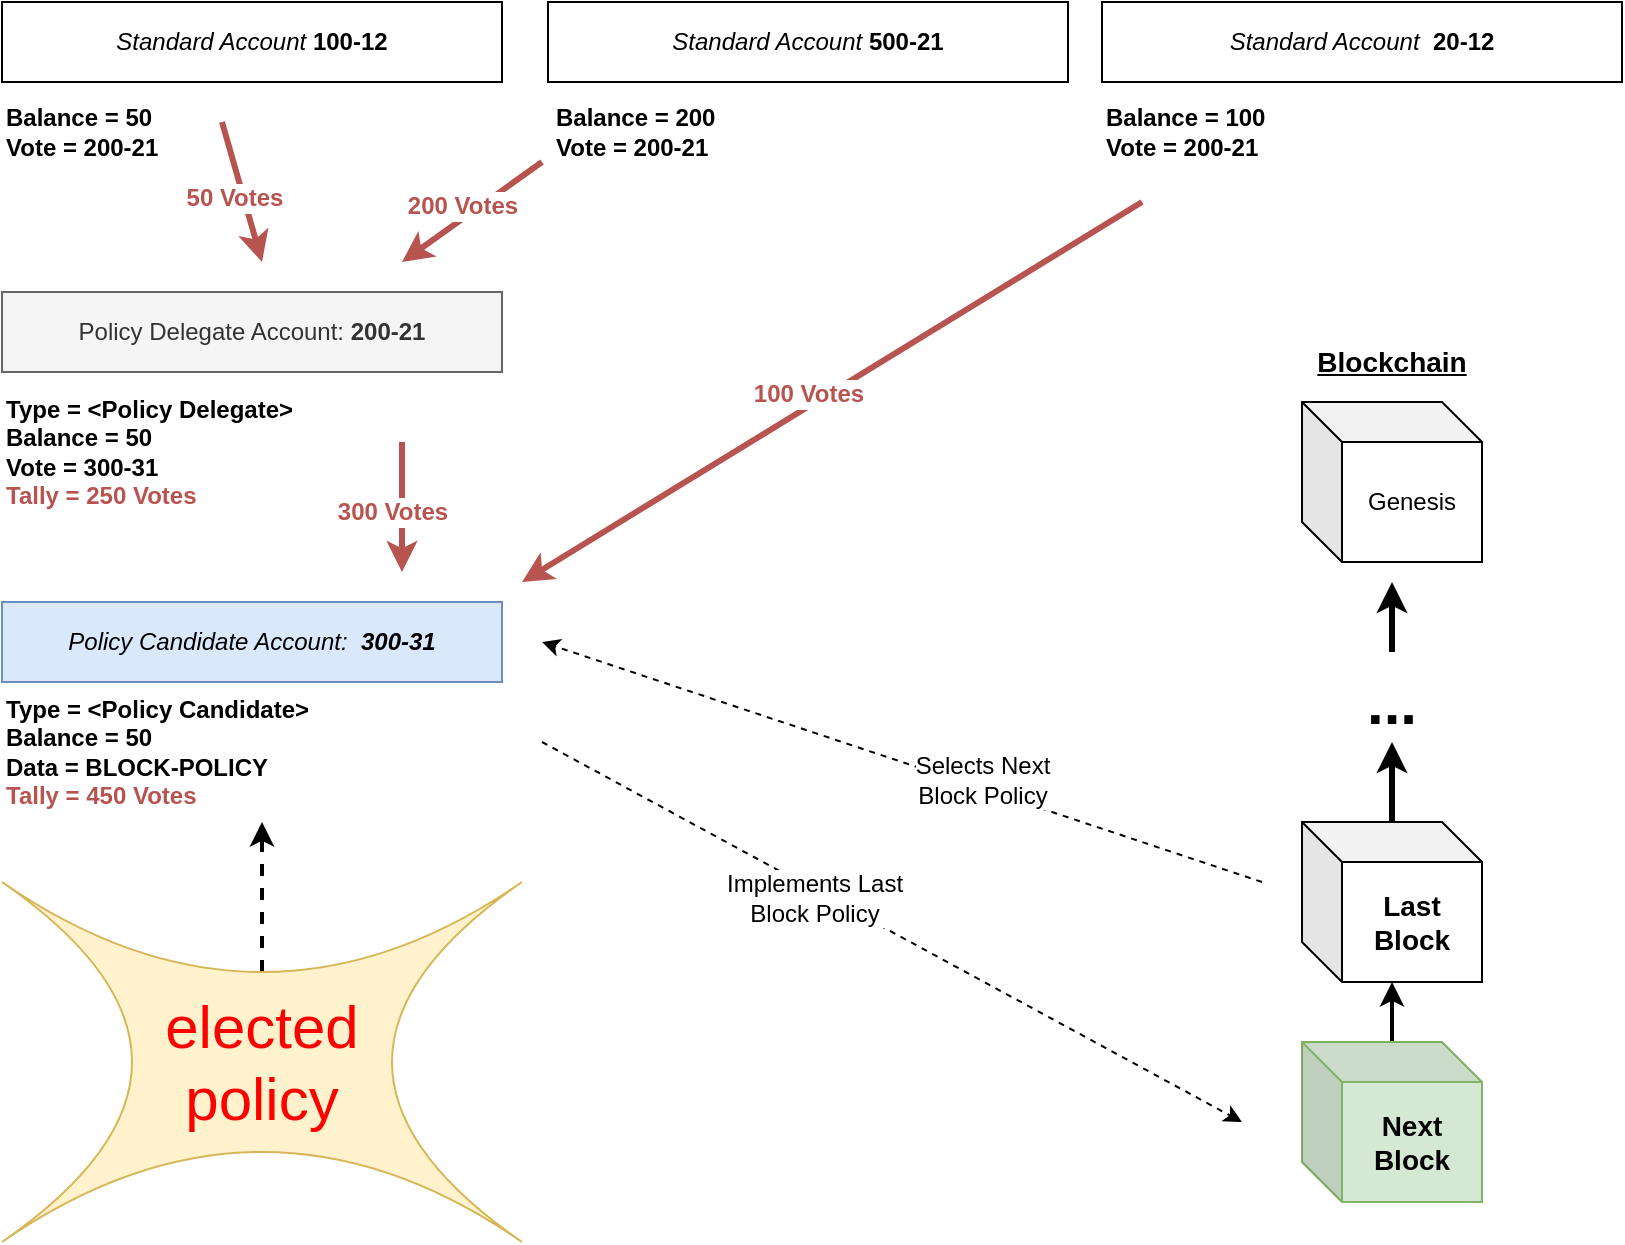 <mxfile version="10.7.7" type="device"><diagram id="Os7E9cX-8N5pA84Z7hFL" name="Page-1"><mxGraphModel dx="1394" dy="793" grid="1" gridSize="10" guides="1" tooltips="1" connect="1" arrows="1" fold="1" page="1" pageScale="1" pageWidth="827" pageHeight="1169" math="0" shadow="0"><root><mxCell id="0"/><mxCell id="1" parent="0"/><mxCell id="uhAeg-a4vsGtG_TULdKX-1" value="&lt;i&gt;Standard Account&lt;/i&gt; &lt;b&gt;100-12&lt;/b&gt;" style="rounded=0;whiteSpace=wrap;html=1;" vertex="1" parent="1"><mxGeometry x="10" y="40" width="250" height="40" as="geometry"/></mxCell><mxCell id="uhAeg-a4vsGtG_TULdKX-3" value="&lt;i&gt;Standard Account&lt;/i&gt; &lt;b&gt;500-21&lt;/b&gt;" style="rounded=0;whiteSpace=wrap;html=1;" vertex="1" parent="1"><mxGeometry x="283" y="40" width="260" height="40" as="geometry"/></mxCell><mxCell id="uhAeg-a4vsGtG_TULdKX-4" value="&lt;i&gt;Standard Account&amp;nbsp;&lt;/i&gt; &lt;b&gt;20-12&lt;/b&gt;" style="rounded=0;whiteSpace=wrap;html=1;" vertex="1" parent="1"><mxGeometry x="560" y="40" width="260" height="40" as="geometry"/></mxCell><mxCell id="uhAeg-a4vsGtG_TULdKX-6" value="Policy Delegate Account: &lt;b&gt;200-21&lt;/b&gt;" style="rounded=0;whiteSpace=wrap;html=1;fillColor=#f5f5f5;strokeColor=#666666;fontColor=#333333;" vertex="1" parent="1"><mxGeometry x="10" y="185" width="250" height="40" as="geometry"/></mxCell><mxCell id="uhAeg-a4vsGtG_TULdKX-7" value="&lt;i&gt;Policy Candidate Account:&amp;nbsp; &lt;b&gt;300-31&lt;/b&gt;&lt;br&gt;&lt;/i&gt;" style="rounded=0;whiteSpace=wrap;html=1;fillColor=#dae8fc;strokeColor=#6c8ebf;" vertex="1" parent="1"><mxGeometry x="10" y="340" width="250" height="40" as="geometry"/></mxCell><mxCell id="uhAeg-a4vsGtG_TULdKX-8" value="&lt;div&gt;Balance = 50&lt;/div&gt;&lt;div align=&quot;left&quot;&gt;Vote = 200-21&lt;br&gt;&lt;/div&gt;" style="text;html=1;strokeColor=none;fillColor=none;align=left;verticalAlign=middle;whiteSpace=wrap;rounded=0;fontStyle=1" vertex="1" parent="1"><mxGeometry x="10" y="80" width="100" height="50" as="geometry"/></mxCell><mxCell id="uhAeg-a4vsGtG_TULdKX-9" value="&lt;div&gt;Balance = 200&lt;/div&gt;&lt;div align=&quot;left&quot;&gt;Vote = 200-21&lt;br&gt;&lt;/div&gt;" style="text;html=1;strokeColor=none;fillColor=none;align=left;verticalAlign=middle;whiteSpace=wrap;rounded=0;fontStyle=1" vertex="1" parent="1"><mxGeometry x="285" y="80" width="100" height="50" as="geometry"/></mxCell><mxCell id="uhAeg-a4vsGtG_TULdKX-10" value="&lt;div&gt;Balance = 100&lt;/div&gt;&lt;div align=&quot;left&quot;&gt;Vote = 200-21&lt;br&gt;&lt;/div&gt;" style="text;html=1;strokeColor=none;fillColor=none;align=left;verticalAlign=middle;whiteSpace=wrap;rounded=0;fontStyle=1" vertex="1" parent="1"><mxGeometry x="560" y="80" width="100" height="50" as="geometry"/></mxCell><mxCell id="uhAeg-a4vsGtG_TULdKX-11" value="&lt;div&gt;Type = &amp;lt;Policy Delegate&amp;gt;&lt;br&gt;&lt;/div&gt;&lt;div&gt;Balance = 50&lt;/div&gt;&lt;div align=&quot;left&quot;&gt;Vote = 300-31&lt;br&gt;&lt;font color=&quot;#B85450&quot;&gt;Tally = 250 Votes&lt;/font&gt;&lt;br&gt;&lt;/div&gt;" style="text;html=1;strokeColor=none;fillColor=none;align=left;verticalAlign=middle;whiteSpace=wrap;rounded=0;fontStyle=1" vertex="1" parent="1"><mxGeometry x="10" y="240" width="195" height="50" as="geometry"/></mxCell><mxCell id="uhAeg-a4vsGtG_TULdKX-12" value="&lt;div&gt;Type = &amp;lt;Policy Candidate&amp;gt;&lt;br&gt;&lt;/div&gt;&lt;div&gt;Balance = 50&lt;/div&gt;&lt;div align=&quot;left&quot;&gt;Data = BLOCK-POLICY&lt;br&gt;&lt;font color=&quot;#B85450&quot;&gt;Tally = 450 Votes&lt;/font&gt;&lt;/div&gt;" style="text;html=1;strokeColor=none;fillColor=none;align=left;verticalAlign=middle;whiteSpace=wrap;rounded=0;fontStyle=1" vertex="1" parent="1"><mxGeometry x="10" y="390" width="195" height="50" as="geometry"/></mxCell><mxCell id="uhAeg-a4vsGtG_TULdKX-13" value="50 Votes" style="endArrow=classic;html=1;fillColor=#f8cecc;strokeColor=#B85450;fontColor=#B85450;fontSize=12;strokeWidth=3;fontStyle=1" edge="1" parent="1"><mxGeometry x="0.059" y="-5" width="50" height="50" relative="1" as="geometry"><mxPoint x="120" y="100" as="sourcePoint"/><mxPoint x="140" y="170" as="targetPoint"/><mxPoint as="offset"/></mxGeometry></mxCell><mxCell id="uhAeg-a4vsGtG_TULdKX-14" value="200 Votes" style="endArrow=classic;html=1;fillColor=#f8cecc;strokeColor=#B85450;fontColor=#B85450;fontSize=12;strokeWidth=3;fontStyle=1" edge="1" parent="1"><mxGeometry x="0.059" y="-5" width="50" height="50" relative="1" as="geometry"><mxPoint x="280" y="120" as="sourcePoint"/><mxPoint x="210" y="170" as="targetPoint"/><mxPoint as="offset"/></mxGeometry></mxCell><mxCell id="uhAeg-a4vsGtG_TULdKX-15" value="100 Votes" style="endArrow=classic;html=1;fillColor=#f8cecc;strokeColor=#B85450;fontColor=#B85450;fontSize=12;strokeWidth=3;fontStyle=1" edge="1" parent="1"><mxGeometry x="0.059" y="-5" width="50" height="50" relative="1" as="geometry"><mxPoint x="580" y="140" as="sourcePoint"/><mxPoint x="270" y="330" as="targetPoint"/><mxPoint as="offset"/></mxGeometry></mxCell><mxCell id="uhAeg-a4vsGtG_TULdKX-16" value="300 Votes" style="endArrow=classic;html=1;fillColor=#f8cecc;strokeColor=#B85450;fontColor=#B85450;fontSize=12;strokeWidth=3;fontStyle=1;" edge="1" parent="1"><mxGeometry x="0.059" y="-5" width="50" height="50" relative="1" as="geometry"><mxPoint x="210" y="260" as="sourcePoint"/><mxPoint x="210" y="325" as="targetPoint"/><mxPoint as="offset"/></mxGeometry></mxCell><mxCell id="uhAeg-a4vsGtG_TULdKX-20" value="" style="edgeStyle=orthogonalEdgeStyle;rounded=0;orthogonalLoop=1;jettySize=auto;html=1;strokeColor=#000000;strokeWidth=2;fontSize=12;fontColor=#000000;" edge="1" parent="1" source="uhAeg-a4vsGtG_TULdKX-18" target="uhAeg-a4vsGtG_TULdKX-19"><mxGeometry relative="1" as="geometry"/></mxCell><mxCell id="uhAeg-a4vsGtG_TULdKX-18" value="Next Block" style="shape=cube;whiteSpace=wrap;html=1;boundedLbl=1;backgroundOutline=1;darkOpacity=0.05;darkOpacity2=0.1;fontSize=14;align=center;fillColor=#d5e8d4;strokeColor=#82b366;fontStyle=1" vertex="1" parent="1"><mxGeometry x="660" y="560" width="90" height="80" as="geometry"/></mxCell><mxCell id="uhAeg-a4vsGtG_TULdKX-19" value="&lt;div align=&quot;center&quot;&gt;&lt;b&gt;&lt;font style=&quot;font-size: 14px&quot;&gt;Last &lt;br&gt;&lt;/font&gt;&lt;/b&gt;&lt;/div&gt;&lt;div align=&quot;center&quot;&gt;&lt;b&gt;&lt;font style=&quot;font-size: 14px&quot;&gt;Block&lt;/font&gt;&lt;/b&gt;&lt;/div&gt;" style="shape=cube;whiteSpace=wrap;html=1;boundedLbl=1;backgroundOutline=1;darkOpacity=0.05;darkOpacity2=0.1;fontSize=12;fontColor=#000000;align=center;" vertex="1" parent="1"><mxGeometry x="660" y="450" width="90" height="80" as="geometry"/></mxCell><mxCell id="uhAeg-a4vsGtG_TULdKX-22" value="" style="endArrow=classic;html=1;strokeColor=#000000;strokeWidth=1;fontSize=12;fontColor=#000000;dashed=1;" edge="1" parent="1"><mxGeometry width="50" height="50" relative="1" as="geometry"><mxPoint x="280" y="410" as="sourcePoint"/><mxPoint x="630" y="600" as="targetPoint"/></mxGeometry></mxCell><mxCell id="uhAeg-a4vsGtG_TULdKX-23" value="&lt;div&gt;Implements Last &lt;br&gt;&lt;/div&gt;&lt;div&gt;Block Policy&lt;/div&gt;" style="text;html=1;resizable=0;points=[];align=center;verticalAlign=middle;labelBackgroundColor=#ffffff;fontSize=12;fontColor=#000000;" vertex="1" connectable="0" parent="uhAeg-a4vsGtG_TULdKX-22"><mxGeometry x="-0.214" y="-4" relative="1" as="geometry"><mxPoint as="offset"/></mxGeometry></mxCell><mxCell id="uhAeg-a4vsGtG_TULdKX-24" value="" style="endArrow=classic;html=1;strokeColor=#000000;strokeWidth=1;fontSize=12;fontColor=#000000;dashed=1;" edge="1" parent="1"><mxGeometry width="50" height="50" relative="1" as="geometry"><mxPoint x="640" y="480" as="sourcePoint"/><mxPoint x="280" y="360" as="targetPoint"/></mxGeometry></mxCell><mxCell id="uhAeg-a4vsGtG_TULdKX-25" value="Selects Next&lt;br&gt;Block Policy" style="text;html=1;resizable=0;points=[];align=center;verticalAlign=middle;labelBackgroundColor=#ffffff;fontSize=12;fontColor=#000000;" vertex="1" connectable="0" parent="uhAeg-a4vsGtG_TULdKX-24"><mxGeometry x="-0.214" y="-4" relative="1" as="geometry"><mxPoint as="offset"/></mxGeometry></mxCell><mxCell id="uhAeg-a4vsGtG_TULdKX-26" value="Blockchain" style="text;html=1;strokeColor=none;fillColor=none;align=center;verticalAlign=middle;whiteSpace=wrap;rounded=0;fontSize=14;fontColor=#000000;fontStyle=5" vertex="1" parent="1"><mxGeometry x="685" y="210" width="40" height="20" as="geometry"/></mxCell><mxCell id="uhAeg-a4vsGtG_TULdKX-27" value="Genesis" style="shape=cube;whiteSpace=wrap;html=1;boundedLbl=1;backgroundOutline=1;darkOpacity=0.05;darkOpacity2=0.1;fontSize=12;fontColor=#000000;align=center;" vertex="1" parent="1"><mxGeometry x="660" y="240" width="90" height="80" as="geometry"/></mxCell><mxCell id="uhAeg-a4vsGtG_TULdKX-29" value="" style="edgeStyle=orthogonalEdgeStyle;rounded=0;orthogonalLoop=1;jettySize=auto;html=1;strokeColor=#000000;strokeWidth=3;fontSize=12;fontColor=#000000;" edge="1" parent="1"><mxGeometry relative="1" as="geometry"><mxPoint x="705" y="435" as="sourcePoint"/><mxPoint x="705" y="410" as="targetPoint"/><Array as="points"><mxPoint x="705" y="450"/><mxPoint x="705" y="450"/></Array></mxGeometry></mxCell><mxCell id="uhAeg-a4vsGtG_TULdKX-30" value="..." style="text;html=1;strokeColor=none;fillColor=none;align=center;verticalAlign=middle;whiteSpace=wrap;rounded=0;fontSize=30;fontStyle=1" vertex="1" parent="1"><mxGeometry x="685" y="380" width="40" height="20" as="geometry"/></mxCell><mxCell id="uhAeg-a4vsGtG_TULdKX-31" value="" style="edgeStyle=orthogonalEdgeStyle;rounded=0;orthogonalLoop=1;jettySize=auto;html=1;strokeColor=#000000;strokeWidth=3;fontSize=12;fontColor=#000000;" edge="1" parent="1"><mxGeometry relative="1" as="geometry"><mxPoint x="705" y="365" as="sourcePoint"/><mxPoint x="705" y="330" as="targetPoint"/><Array as="points"><mxPoint x="705" y="350"/><mxPoint x="705" y="350"/></Array></mxGeometry></mxCell><mxCell id="uhAeg-a4vsGtG_TULdKX-35" value="" style="edgeStyle=orthogonalEdgeStyle;rounded=0;orthogonalLoop=1;jettySize=auto;html=1;dashed=1;strokeColor=#000000;strokeWidth=2;fontSize=30;fontColor=#FF0000;exitX=0.5;exitY=0.25;exitDx=0;exitDy=0;exitPerimeter=0;" edge="1" parent="1" source="uhAeg-a4vsGtG_TULdKX-33"><mxGeometry relative="1" as="geometry"><mxPoint x="140" y="450" as="targetPoint"/></mxGeometry></mxCell><mxCell id="uhAeg-a4vsGtG_TULdKX-33" value="&lt;div&gt;elected&lt;/div&gt;&lt;div&gt;policy&lt;br&gt;&lt;/div&gt;" style="shape=switch;whiteSpace=wrap;html=1;fontSize=30;align=center;fillColor=#fff2cc;strokeColor=#d6b656;fontColor=#FF0000;" vertex="1" parent="1"><mxGeometry x="10" y="480" width="260" height="180" as="geometry"/></mxCell></root></mxGraphModel></diagram></mxfile>